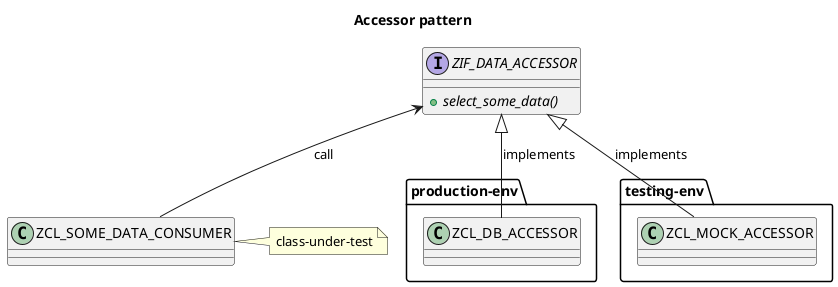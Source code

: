 @startuml

title Accessor pattern

interface ZIF_DATA_ACCESSOR {
  + {abstract} select_some_data()
}

class ZCL_SOME_DATA_CONSUMER
note right: class-under-test

package production-env {
    class ZCL_DB_ACCESSOR
}
package testing-env {
    class ZCL_MOCK_ACCESSOR
}

ZIF_DATA_ACCESSOR <|-down- ZCL_DB_ACCESSOR: implements
ZIF_DATA_ACCESSOR <|-down- ZCL_MOCK_ACCESSOR: implements
ZIF_DATA_ACCESSOR <-down- ZCL_SOME_DATA_CONSUMER: call

@enduml
